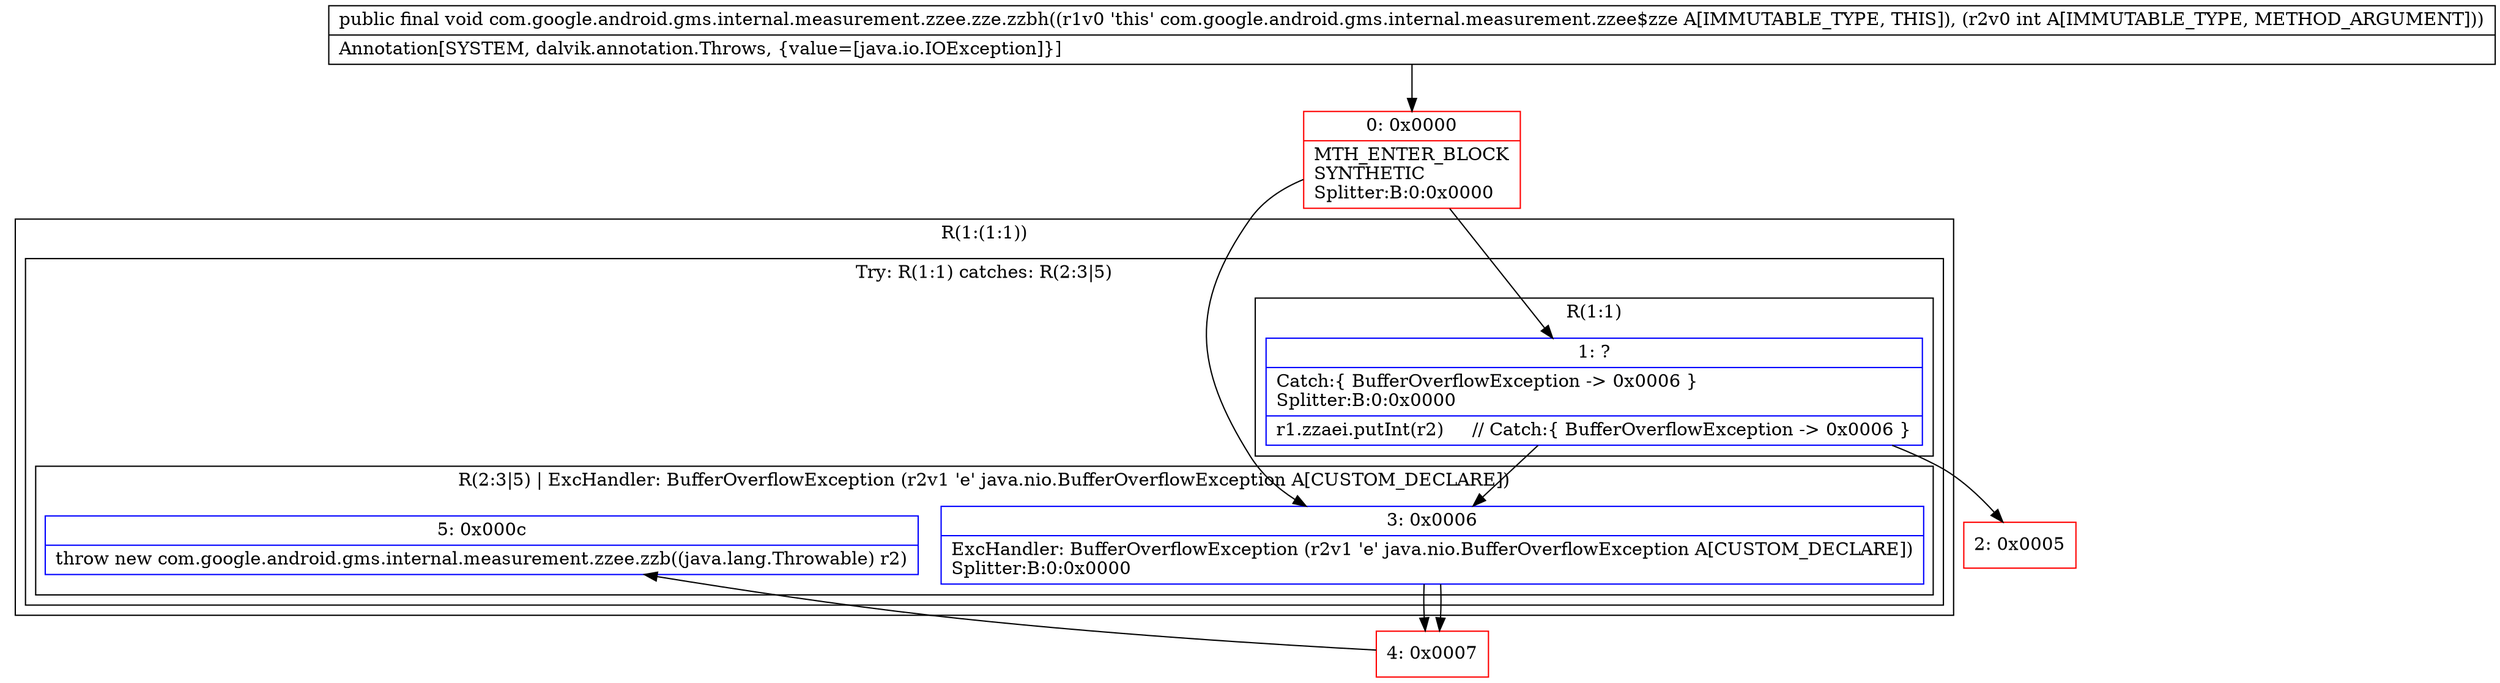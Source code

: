digraph "CFG forcom.google.android.gms.internal.measurement.zzee.zze.zzbh(I)V" {
subgraph cluster_Region_870622957 {
label = "R(1:(1:1))";
node [shape=record,color=blue];
subgraph cluster_TryCatchRegion_444552739 {
label = "Try: R(1:1) catches: R(2:3|5)";
node [shape=record,color=blue];
subgraph cluster_Region_193402975 {
label = "R(1:1)";
node [shape=record,color=blue];
Node_1 [shape=record,label="{1\:\ ?|Catch:\{ BufferOverflowException \-\> 0x0006 \}\lSplitter:B:0:0x0000\l|r1.zzaei.putInt(r2)     \/\/ Catch:\{ BufferOverflowException \-\> 0x0006 \}\l}"];
}
subgraph cluster_Region_55018998 {
label = "R(2:3|5) | ExcHandler: BufferOverflowException (r2v1 'e' java.nio.BufferOverflowException A[CUSTOM_DECLARE])\l";
node [shape=record,color=blue];
Node_3 [shape=record,label="{3\:\ 0x0006|ExcHandler: BufferOverflowException (r2v1 'e' java.nio.BufferOverflowException A[CUSTOM_DECLARE])\lSplitter:B:0:0x0000\l}"];
Node_5 [shape=record,label="{5\:\ 0x000c|throw new com.google.android.gms.internal.measurement.zzee.zzb((java.lang.Throwable) r2)\l}"];
}
}
}
subgraph cluster_Region_55018998 {
label = "R(2:3|5) | ExcHandler: BufferOverflowException (r2v1 'e' java.nio.BufferOverflowException A[CUSTOM_DECLARE])\l";
node [shape=record,color=blue];
Node_3 [shape=record,label="{3\:\ 0x0006|ExcHandler: BufferOverflowException (r2v1 'e' java.nio.BufferOverflowException A[CUSTOM_DECLARE])\lSplitter:B:0:0x0000\l}"];
Node_5 [shape=record,label="{5\:\ 0x000c|throw new com.google.android.gms.internal.measurement.zzee.zzb((java.lang.Throwable) r2)\l}"];
}
Node_0 [shape=record,color=red,label="{0\:\ 0x0000|MTH_ENTER_BLOCK\lSYNTHETIC\lSplitter:B:0:0x0000\l}"];
Node_2 [shape=record,color=red,label="{2\:\ 0x0005}"];
Node_4 [shape=record,color=red,label="{4\:\ 0x0007}"];
MethodNode[shape=record,label="{public final void com.google.android.gms.internal.measurement.zzee.zze.zzbh((r1v0 'this' com.google.android.gms.internal.measurement.zzee$zze A[IMMUTABLE_TYPE, THIS]), (r2v0 int A[IMMUTABLE_TYPE, METHOD_ARGUMENT]))  | Annotation[SYSTEM, dalvik.annotation.Throws, \{value=[java.io.IOException]\}]\l}"];
MethodNode -> Node_0;
Node_1 -> Node_2;
Node_1 -> Node_3;
Node_3 -> Node_4;
Node_3 -> Node_4;
Node_0 -> Node_1;
Node_0 -> Node_3;
Node_4 -> Node_5;
}

